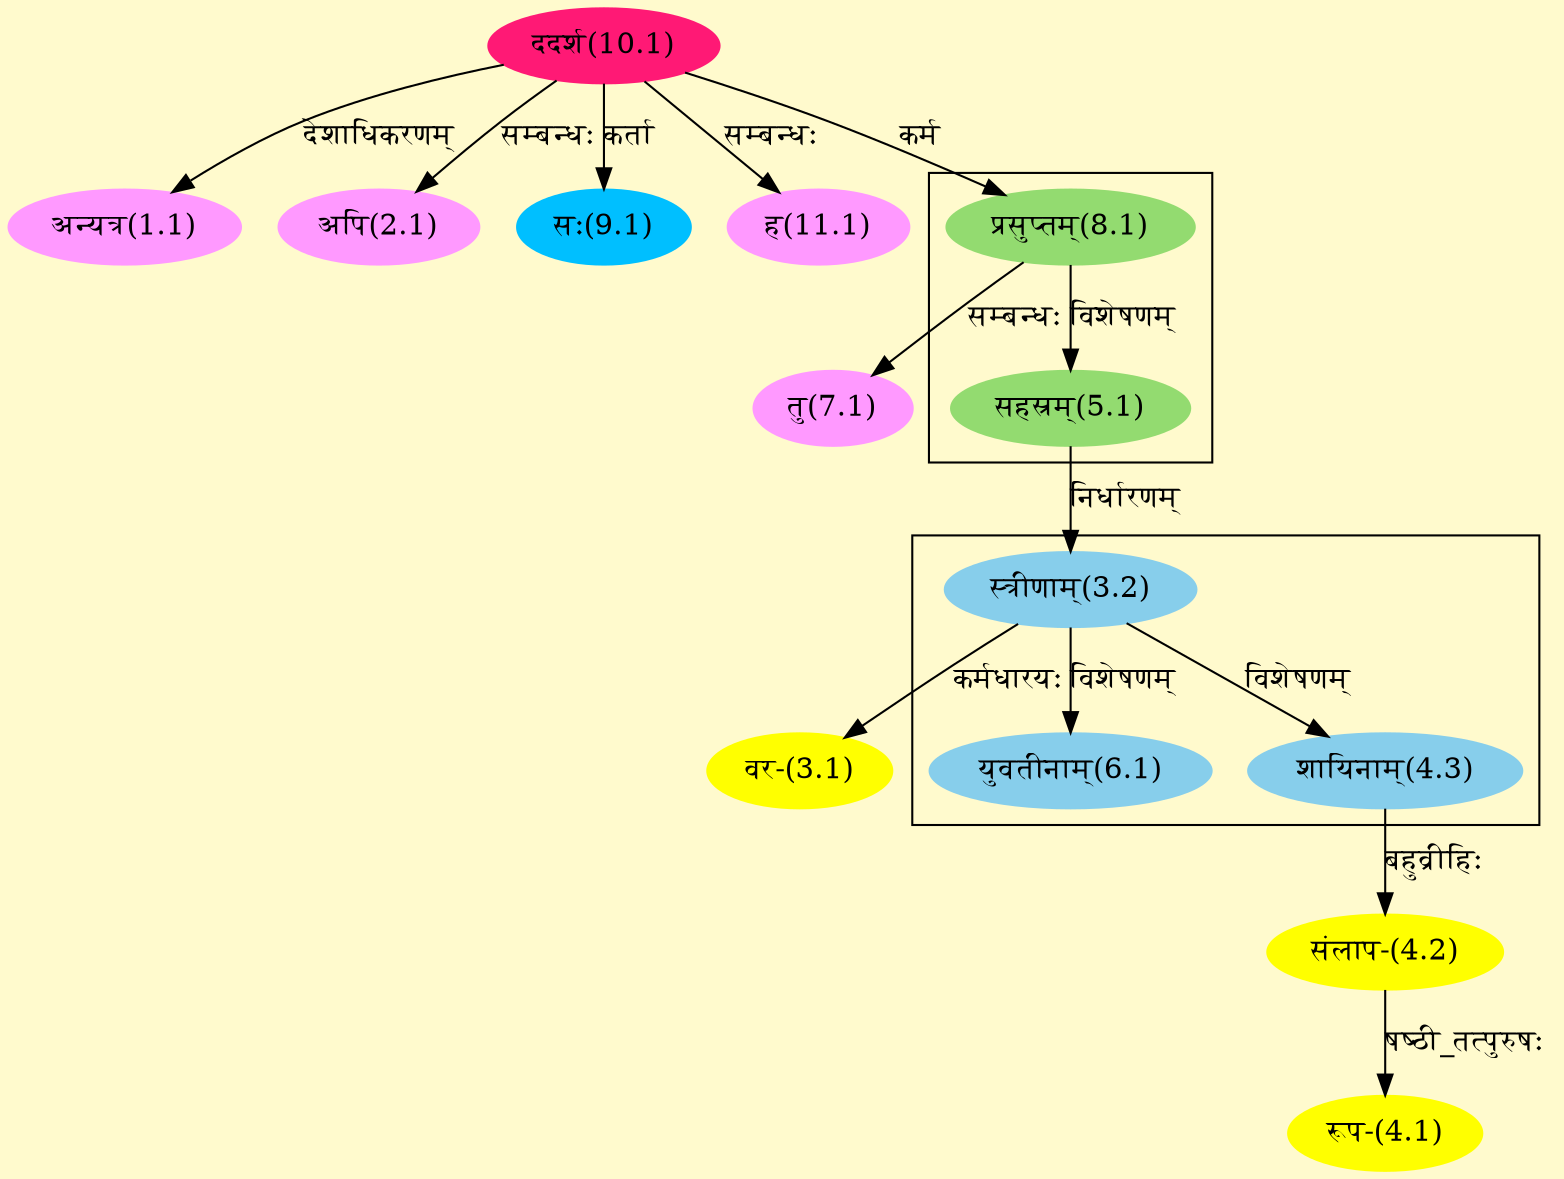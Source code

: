 digraph G{
rankdir=BT;
 compound=true;
 bgcolor="lemonchiffon1";

subgraph cluster_1{
Node4_3 [style=filled, color="#87CEEB" label = "शायिनाम्(4.3)"]
Node3_2 [style=filled, color="#87CEEB" label = "स्त्रीणाम्(3.2)"]
Node6_1 [style=filled, color="#87CEEB" label = "युवतीनाम्(6.1)"]

}

subgraph cluster_2{
Node5_1 [style=filled, color="#93DB70" label = "सहस्रम्(5.1)"]
Node8_1 [style=filled, color="#93DB70" label = "प्रसुप्तम्(8.1)"]

}
Node1_1 [style=filled, color="#FF99FF" label = "अन्यत्र(1.1)"]
Node10_1 [style=filled, color="#FF1975" label = "ददर्श(10.1)"]
Node2_1 [style=filled, color="#FF99FF" label = "अपि(2.1)"]
Node3_1 [style=filled, color="#FFFF00" label = "वर-(3.1)"]
Node3_2 [style=filled, color="#87CEEB" label = "स्त्रीणाम्(3.2)"]
Node5_1 [style=filled, color="#93DB70" label = "सहस्रम्(5.1)"]
Node4_1 [style=filled, color="#FFFF00" label = "रूप-(4.1)"]
Node4_2 [style=filled, color="#FFFF00" label = "संलाप-(4.2)"]
Node4_3 [style=filled, color="#87CEEB" label = "शायिनाम्(4.3)"]
Node7_1 [style=filled, color="#FF99FF" label = "तु(7.1)"]
Node8_1 [style=filled, color="#93DB70" label = "प्रसुप्तम्(8.1)"]
Node9_1 [style=filled, color="#00BFFF" label = "सः(9.1)"]
Node [style=filled, color="" label = "()"]
Node11_1 [style=filled, color="#FF99FF" label = "ह(11.1)"]
/* Start of Relations section */

Node1_1 -> Node10_1 [  label="देशाधिकरणम्"  dir="back" ]
Node2_1 -> Node10_1 [  label="सम्बन्धः"  dir="back" ]
Node3_1 -> Node3_2 [  label="कर्मधारयः"  dir="back" ]
Node3_2 -> Node5_1 [  label="निर्धारणम्"  dir="back" ]
Node4_1 -> Node4_2 [  label="षष्ठी_तत्पुरुषः"  dir="back" ]
Node4_2 -> Node4_3 [  label="बहुव्रीहिः"  dir="back" ]
Node4_3 -> Node3_2 [  label="विशेषणम्"  dir="back" ]
Node5_1 -> Node8_1 [  label="विशेषणम्"  dir="back" ]
Node6_1 -> Node3_2 [  label="विशेषणम्"  dir="back" ]
Node7_1 -> Node8_1 [  label="सम्बन्धः"  dir="back" ]
Node8_1 -> Node10_1 [  label="कर्म"  dir="back" ]
Node9_1 -> Node10_1 [  label="कर्ता"  dir="back" ]
Node11_1 -> Node10_1 [  label="सम्बन्धः"  dir="back" ]
}
